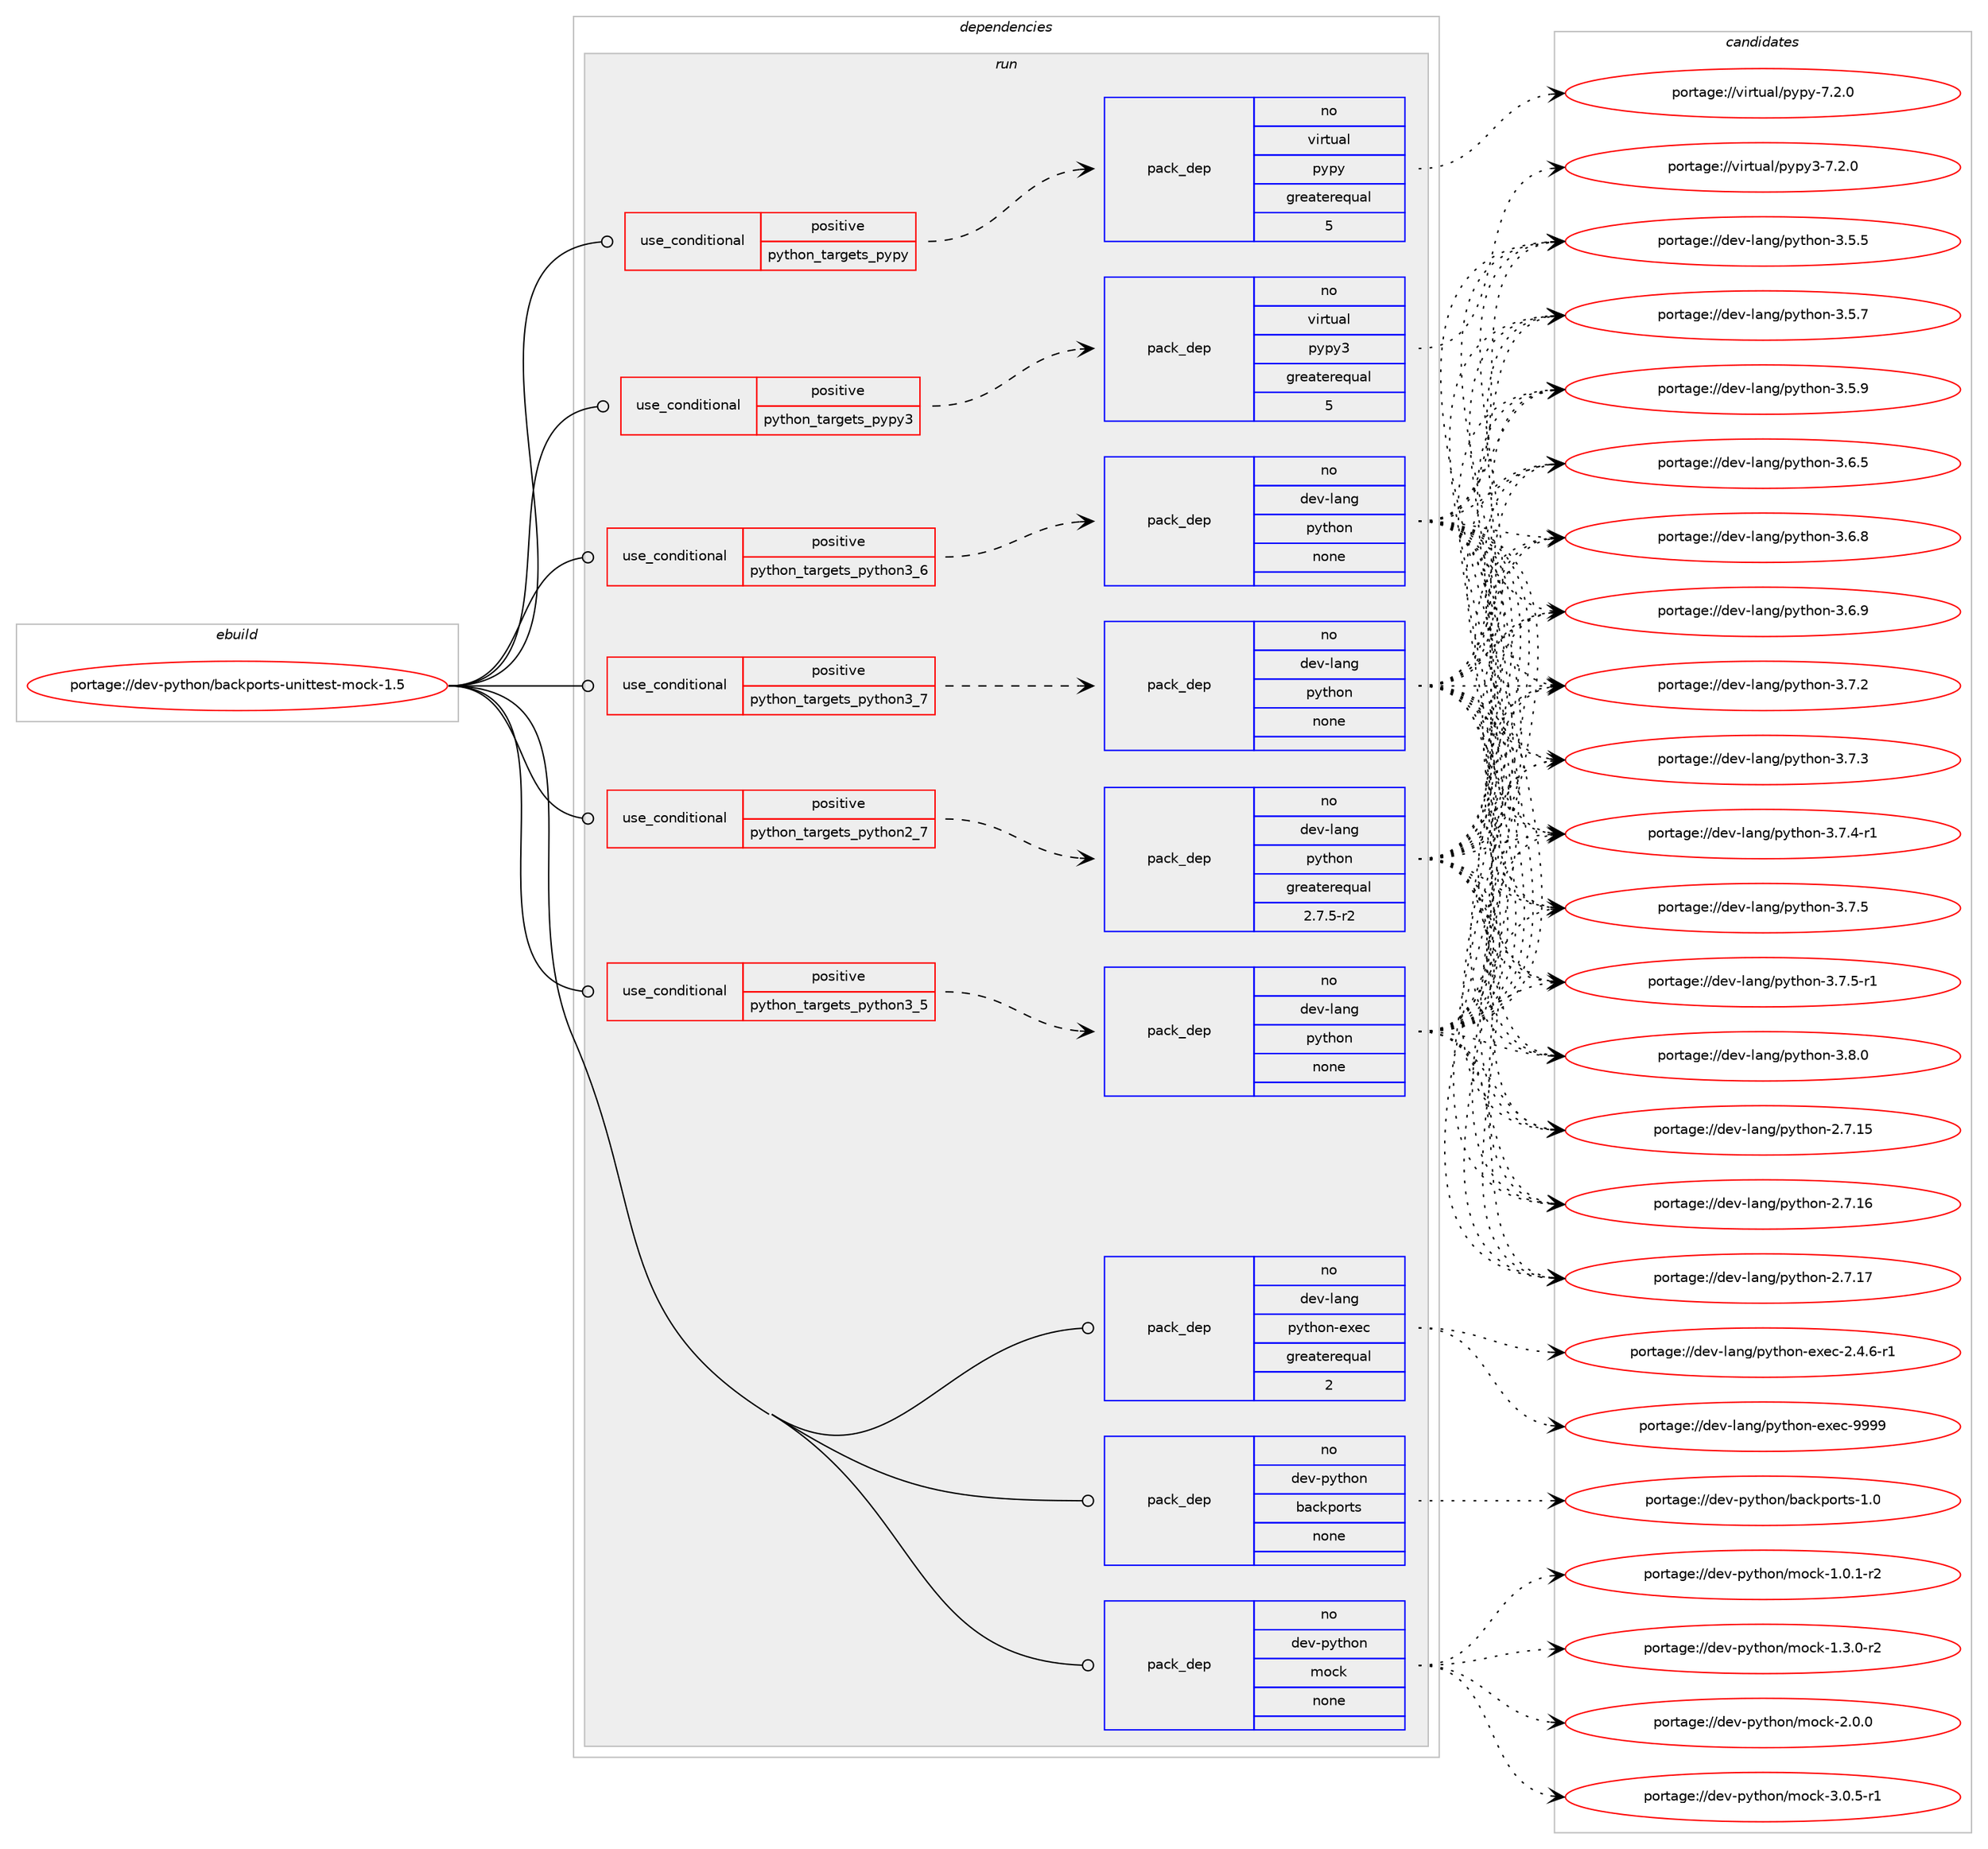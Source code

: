 digraph prolog {

# *************
# Graph options
# *************

newrank=true;
concentrate=true;
compound=true;
graph [rankdir=LR,fontname=Helvetica,fontsize=10,ranksep=1.5];#, ranksep=2.5, nodesep=0.2];
edge  [arrowhead=vee];
node  [fontname=Helvetica,fontsize=10];

# **********
# The ebuild
# **********

subgraph cluster_leftcol {
color=gray;
rank=same;
label=<<i>ebuild</i>>;
id [label="portage://dev-python/backports-unittest-mock-1.5", color=red, width=4, href="../dev-python/backports-unittest-mock-1.5.svg"];
}

# ****************
# The dependencies
# ****************

subgraph cluster_midcol {
color=gray;
label=<<i>dependencies</i>>;
subgraph cluster_compile {
fillcolor="#eeeeee";
style=filled;
label=<<i>compile</i>>;
}
subgraph cluster_compileandrun {
fillcolor="#eeeeee";
style=filled;
label=<<i>compile and run</i>>;
}
subgraph cluster_run {
fillcolor="#eeeeee";
style=filled;
label=<<i>run</i>>;
subgraph cond26029 {
dependency131152 [label=<<TABLE BORDER="0" CELLBORDER="1" CELLSPACING="0" CELLPADDING="4"><TR><TD ROWSPAN="3" CELLPADDING="10">use_conditional</TD></TR><TR><TD>positive</TD></TR><TR><TD>python_targets_pypy</TD></TR></TABLE>>, shape=none, color=red];
subgraph pack101816 {
dependency131153 [label=<<TABLE BORDER="0" CELLBORDER="1" CELLSPACING="0" CELLPADDING="4" WIDTH="220"><TR><TD ROWSPAN="6" CELLPADDING="30">pack_dep</TD></TR><TR><TD WIDTH="110">no</TD></TR><TR><TD>virtual</TD></TR><TR><TD>pypy</TD></TR><TR><TD>greaterequal</TD></TR><TR><TD>5</TD></TR></TABLE>>, shape=none, color=blue];
}
dependency131152:e -> dependency131153:w [weight=20,style="dashed",arrowhead="vee"];
}
id:e -> dependency131152:w [weight=20,style="solid",arrowhead="odot"];
subgraph cond26030 {
dependency131154 [label=<<TABLE BORDER="0" CELLBORDER="1" CELLSPACING="0" CELLPADDING="4"><TR><TD ROWSPAN="3" CELLPADDING="10">use_conditional</TD></TR><TR><TD>positive</TD></TR><TR><TD>python_targets_pypy3</TD></TR></TABLE>>, shape=none, color=red];
subgraph pack101817 {
dependency131155 [label=<<TABLE BORDER="0" CELLBORDER="1" CELLSPACING="0" CELLPADDING="4" WIDTH="220"><TR><TD ROWSPAN="6" CELLPADDING="30">pack_dep</TD></TR><TR><TD WIDTH="110">no</TD></TR><TR><TD>virtual</TD></TR><TR><TD>pypy3</TD></TR><TR><TD>greaterequal</TD></TR><TR><TD>5</TD></TR></TABLE>>, shape=none, color=blue];
}
dependency131154:e -> dependency131155:w [weight=20,style="dashed",arrowhead="vee"];
}
id:e -> dependency131154:w [weight=20,style="solid",arrowhead="odot"];
subgraph cond26031 {
dependency131156 [label=<<TABLE BORDER="0" CELLBORDER="1" CELLSPACING="0" CELLPADDING="4"><TR><TD ROWSPAN="3" CELLPADDING="10">use_conditional</TD></TR><TR><TD>positive</TD></TR><TR><TD>python_targets_python2_7</TD></TR></TABLE>>, shape=none, color=red];
subgraph pack101818 {
dependency131157 [label=<<TABLE BORDER="0" CELLBORDER="1" CELLSPACING="0" CELLPADDING="4" WIDTH="220"><TR><TD ROWSPAN="6" CELLPADDING="30">pack_dep</TD></TR><TR><TD WIDTH="110">no</TD></TR><TR><TD>dev-lang</TD></TR><TR><TD>python</TD></TR><TR><TD>greaterequal</TD></TR><TR><TD>2.7.5-r2</TD></TR></TABLE>>, shape=none, color=blue];
}
dependency131156:e -> dependency131157:w [weight=20,style="dashed",arrowhead="vee"];
}
id:e -> dependency131156:w [weight=20,style="solid",arrowhead="odot"];
subgraph cond26032 {
dependency131158 [label=<<TABLE BORDER="0" CELLBORDER="1" CELLSPACING="0" CELLPADDING="4"><TR><TD ROWSPAN="3" CELLPADDING="10">use_conditional</TD></TR><TR><TD>positive</TD></TR><TR><TD>python_targets_python3_5</TD></TR></TABLE>>, shape=none, color=red];
subgraph pack101819 {
dependency131159 [label=<<TABLE BORDER="0" CELLBORDER="1" CELLSPACING="0" CELLPADDING="4" WIDTH="220"><TR><TD ROWSPAN="6" CELLPADDING="30">pack_dep</TD></TR><TR><TD WIDTH="110">no</TD></TR><TR><TD>dev-lang</TD></TR><TR><TD>python</TD></TR><TR><TD>none</TD></TR><TR><TD></TD></TR></TABLE>>, shape=none, color=blue];
}
dependency131158:e -> dependency131159:w [weight=20,style="dashed",arrowhead="vee"];
}
id:e -> dependency131158:w [weight=20,style="solid",arrowhead="odot"];
subgraph cond26033 {
dependency131160 [label=<<TABLE BORDER="0" CELLBORDER="1" CELLSPACING="0" CELLPADDING="4"><TR><TD ROWSPAN="3" CELLPADDING="10">use_conditional</TD></TR><TR><TD>positive</TD></TR><TR><TD>python_targets_python3_6</TD></TR></TABLE>>, shape=none, color=red];
subgraph pack101820 {
dependency131161 [label=<<TABLE BORDER="0" CELLBORDER="1" CELLSPACING="0" CELLPADDING="4" WIDTH="220"><TR><TD ROWSPAN="6" CELLPADDING="30">pack_dep</TD></TR><TR><TD WIDTH="110">no</TD></TR><TR><TD>dev-lang</TD></TR><TR><TD>python</TD></TR><TR><TD>none</TD></TR><TR><TD></TD></TR></TABLE>>, shape=none, color=blue];
}
dependency131160:e -> dependency131161:w [weight=20,style="dashed",arrowhead="vee"];
}
id:e -> dependency131160:w [weight=20,style="solid",arrowhead="odot"];
subgraph cond26034 {
dependency131162 [label=<<TABLE BORDER="0" CELLBORDER="1" CELLSPACING="0" CELLPADDING="4"><TR><TD ROWSPAN="3" CELLPADDING="10">use_conditional</TD></TR><TR><TD>positive</TD></TR><TR><TD>python_targets_python3_7</TD></TR></TABLE>>, shape=none, color=red];
subgraph pack101821 {
dependency131163 [label=<<TABLE BORDER="0" CELLBORDER="1" CELLSPACING="0" CELLPADDING="4" WIDTH="220"><TR><TD ROWSPAN="6" CELLPADDING="30">pack_dep</TD></TR><TR><TD WIDTH="110">no</TD></TR><TR><TD>dev-lang</TD></TR><TR><TD>python</TD></TR><TR><TD>none</TD></TR><TR><TD></TD></TR></TABLE>>, shape=none, color=blue];
}
dependency131162:e -> dependency131163:w [weight=20,style="dashed",arrowhead="vee"];
}
id:e -> dependency131162:w [weight=20,style="solid",arrowhead="odot"];
subgraph pack101822 {
dependency131164 [label=<<TABLE BORDER="0" CELLBORDER="1" CELLSPACING="0" CELLPADDING="4" WIDTH="220"><TR><TD ROWSPAN="6" CELLPADDING="30">pack_dep</TD></TR><TR><TD WIDTH="110">no</TD></TR><TR><TD>dev-lang</TD></TR><TR><TD>python-exec</TD></TR><TR><TD>greaterequal</TD></TR><TR><TD>2</TD></TR></TABLE>>, shape=none, color=blue];
}
id:e -> dependency131164:w [weight=20,style="solid",arrowhead="odot"];
subgraph pack101823 {
dependency131165 [label=<<TABLE BORDER="0" CELLBORDER="1" CELLSPACING="0" CELLPADDING="4" WIDTH="220"><TR><TD ROWSPAN="6" CELLPADDING="30">pack_dep</TD></TR><TR><TD WIDTH="110">no</TD></TR><TR><TD>dev-python</TD></TR><TR><TD>backports</TD></TR><TR><TD>none</TD></TR><TR><TD></TD></TR></TABLE>>, shape=none, color=blue];
}
id:e -> dependency131165:w [weight=20,style="solid",arrowhead="odot"];
subgraph pack101824 {
dependency131166 [label=<<TABLE BORDER="0" CELLBORDER="1" CELLSPACING="0" CELLPADDING="4" WIDTH="220"><TR><TD ROWSPAN="6" CELLPADDING="30">pack_dep</TD></TR><TR><TD WIDTH="110">no</TD></TR><TR><TD>dev-python</TD></TR><TR><TD>mock</TD></TR><TR><TD>none</TD></TR><TR><TD></TD></TR></TABLE>>, shape=none, color=blue];
}
id:e -> dependency131166:w [weight=20,style="solid",arrowhead="odot"];
}
}

# **************
# The candidates
# **************

subgraph cluster_choices {
rank=same;
color=gray;
label=<<i>candidates</i>>;

subgraph choice101816 {
color=black;
nodesep=1;
choiceportage1181051141161179710847112121112121455546504648 [label="portage://virtual/pypy-7.2.0", color=red, width=4,href="../virtual/pypy-7.2.0.svg"];
dependency131153:e -> choiceportage1181051141161179710847112121112121455546504648:w [style=dotted,weight="100"];
}
subgraph choice101817 {
color=black;
nodesep=1;
choiceportage118105114116117971084711212111212151455546504648 [label="portage://virtual/pypy3-7.2.0", color=red, width=4,href="../virtual/pypy3-7.2.0.svg"];
dependency131155:e -> choiceportage118105114116117971084711212111212151455546504648:w [style=dotted,weight="100"];
}
subgraph choice101818 {
color=black;
nodesep=1;
choiceportage10010111845108971101034711212111610411111045504655464953 [label="portage://dev-lang/python-2.7.15", color=red, width=4,href="../dev-lang/python-2.7.15.svg"];
choiceportage10010111845108971101034711212111610411111045504655464954 [label="portage://dev-lang/python-2.7.16", color=red, width=4,href="../dev-lang/python-2.7.16.svg"];
choiceportage10010111845108971101034711212111610411111045504655464955 [label="portage://dev-lang/python-2.7.17", color=red, width=4,href="../dev-lang/python-2.7.17.svg"];
choiceportage100101118451089711010347112121116104111110455146534653 [label="portage://dev-lang/python-3.5.5", color=red, width=4,href="../dev-lang/python-3.5.5.svg"];
choiceportage100101118451089711010347112121116104111110455146534655 [label="portage://dev-lang/python-3.5.7", color=red, width=4,href="../dev-lang/python-3.5.7.svg"];
choiceportage100101118451089711010347112121116104111110455146534657 [label="portage://dev-lang/python-3.5.9", color=red, width=4,href="../dev-lang/python-3.5.9.svg"];
choiceportage100101118451089711010347112121116104111110455146544653 [label="portage://dev-lang/python-3.6.5", color=red, width=4,href="../dev-lang/python-3.6.5.svg"];
choiceportage100101118451089711010347112121116104111110455146544656 [label="portage://dev-lang/python-3.6.8", color=red, width=4,href="../dev-lang/python-3.6.8.svg"];
choiceportage100101118451089711010347112121116104111110455146544657 [label="portage://dev-lang/python-3.6.9", color=red, width=4,href="../dev-lang/python-3.6.9.svg"];
choiceportage100101118451089711010347112121116104111110455146554650 [label="portage://dev-lang/python-3.7.2", color=red, width=4,href="../dev-lang/python-3.7.2.svg"];
choiceportage100101118451089711010347112121116104111110455146554651 [label="portage://dev-lang/python-3.7.3", color=red, width=4,href="../dev-lang/python-3.7.3.svg"];
choiceportage1001011184510897110103471121211161041111104551465546524511449 [label="portage://dev-lang/python-3.7.4-r1", color=red, width=4,href="../dev-lang/python-3.7.4-r1.svg"];
choiceportage100101118451089711010347112121116104111110455146554653 [label="portage://dev-lang/python-3.7.5", color=red, width=4,href="../dev-lang/python-3.7.5.svg"];
choiceportage1001011184510897110103471121211161041111104551465546534511449 [label="portage://dev-lang/python-3.7.5-r1", color=red, width=4,href="../dev-lang/python-3.7.5-r1.svg"];
choiceportage100101118451089711010347112121116104111110455146564648 [label="portage://dev-lang/python-3.8.0", color=red, width=4,href="../dev-lang/python-3.8.0.svg"];
dependency131157:e -> choiceportage10010111845108971101034711212111610411111045504655464953:w [style=dotted,weight="100"];
dependency131157:e -> choiceportage10010111845108971101034711212111610411111045504655464954:w [style=dotted,weight="100"];
dependency131157:e -> choiceportage10010111845108971101034711212111610411111045504655464955:w [style=dotted,weight="100"];
dependency131157:e -> choiceportage100101118451089711010347112121116104111110455146534653:w [style=dotted,weight="100"];
dependency131157:e -> choiceportage100101118451089711010347112121116104111110455146534655:w [style=dotted,weight="100"];
dependency131157:e -> choiceportage100101118451089711010347112121116104111110455146534657:w [style=dotted,weight="100"];
dependency131157:e -> choiceportage100101118451089711010347112121116104111110455146544653:w [style=dotted,weight="100"];
dependency131157:e -> choiceportage100101118451089711010347112121116104111110455146544656:w [style=dotted,weight="100"];
dependency131157:e -> choiceportage100101118451089711010347112121116104111110455146544657:w [style=dotted,weight="100"];
dependency131157:e -> choiceportage100101118451089711010347112121116104111110455146554650:w [style=dotted,weight="100"];
dependency131157:e -> choiceportage100101118451089711010347112121116104111110455146554651:w [style=dotted,weight="100"];
dependency131157:e -> choiceportage1001011184510897110103471121211161041111104551465546524511449:w [style=dotted,weight="100"];
dependency131157:e -> choiceportage100101118451089711010347112121116104111110455146554653:w [style=dotted,weight="100"];
dependency131157:e -> choiceportage1001011184510897110103471121211161041111104551465546534511449:w [style=dotted,weight="100"];
dependency131157:e -> choiceportage100101118451089711010347112121116104111110455146564648:w [style=dotted,weight="100"];
}
subgraph choice101819 {
color=black;
nodesep=1;
choiceportage10010111845108971101034711212111610411111045504655464953 [label="portage://dev-lang/python-2.7.15", color=red, width=4,href="../dev-lang/python-2.7.15.svg"];
choiceportage10010111845108971101034711212111610411111045504655464954 [label="portage://dev-lang/python-2.7.16", color=red, width=4,href="../dev-lang/python-2.7.16.svg"];
choiceportage10010111845108971101034711212111610411111045504655464955 [label="portage://dev-lang/python-2.7.17", color=red, width=4,href="../dev-lang/python-2.7.17.svg"];
choiceportage100101118451089711010347112121116104111110455146534653 [label="portage://dev-lang/python-3.5.5", color=red, width=4,href="../dev-lang/python-3.5.5.svg"];
choiceportage100101118451089711010347112121116104111110455146534655 [label="portage://dev-lang/python-3.5.7", color=red, width=4,href="../dev-lang/python-3.5.7.svg"];
choiceportage100101118451089711010347112121116104111110455146534657 [label="portage://dev-lang/python-3.5.9", color=red, width=4,href="../dev-lang/python-3.5.9.svg"];
choiceportage100101118451089711010347112121116104111110455146544653 [label="portage://dev-lang/python-3.6.5", color=red, width=4,href="../dev-lang/python-3.6.5.svg"];
choiceportage100101118451089711010347112121116104111110455146544656 [label="portage://dev-lang/python-3.6.8", color=red, width=4,href="../dev-lang/python-3.6.8.svg"];
choiceportage100101118451089711010347112121116104111110455146544657 [label="portage://dev-lang/python-3.6.9", color=red, width=4,href="../dev-lang/python-3.6.9.svg"];
choiceportage100101118451089711010347112121116104111110455146554650 [label="portage://dev-lang/python-3.7.2", color=red, width=4,href="../dev-lang/python-3.7.2.svg"];
choiceportage100101118451089711010347112121116104111110455146554651 [label="portage://dev-lang/python-3.7.3", color=red, width=4,href="../dev-lang/python-3.7.3.svg"];
choiceportage1001011184510897110103471121211161041111104551465546524511449 [label="portage://dev-lang/python-3.7.4-r1", color=red, width=4,href="../dev-lang/python-3.7.4-r1.svg"];
choiceportage100101118451089711010347112121116104111110455146554653 [label="portage://dev-lang/python-3.7.5", color=red, width=4,href="../dev-lang/python-3.7.5.svg"];
choiceportage1001011184510897110103471121211161041111104551465546534511449 [label="portage://dev-lang/python-3.7.5-r1", color=red, width=4,href="../dev-lang/python-3.7.5-r1.svg"];
choiceportage100101118451089711010347112121116104111110455146564648 [label="portage://dev-lang/python-3.8.0", color=red, width=4,href="../dev-lang/python-3.8.0.svg"];
dependency131159:e -> choiceportage10010111845108971101034711212111610411111045504655464953:w [style=dotted,weight="100"];
dependency131159:e -> choiceportage10010111845108971101034711212111610411111045504655464954:w [style=dotted,weight="100"];
dependency131159:e -> choiceportage10010111845108971101034711212111610411111045504655464955:w [style=dotted,weight="100"];
dependency131159:e -> choiceportage100101118451089711010347112121116104111110455146534653:w [style=dotted,weight="100"];
dependency131159:e -> choiceportage100101118451089711010347112121116104111110455146534655:w [style=dotted,weight="100"];
dependency131159:e -> choiceportage100101118451089711010347112121116104111110455146534657:w [style=dotted,weight="100"];
dependency131159:e -> choiceportage100101118451089711010347112121116104111110455146544653:w [style=dotted,weight="100"];
dependency131159:e -> choiceportage100101118451089711010347112121116104111110455146544656:w [style=dotted,weight="100"];
dependency131159:e -> choiceportage100101118451089711010347112121116104111110455146544657:w [style=dotted,weight="100"];
dependency131159:e -> choiceportage100101118451089711010347112121116104111110455146554650:w [style=dotted,weight="100"];
dependency131159:e -> choiceportage100101118451089711010347112121116104111110455146554651:w [style=dotted,weight="100"];
dependency131159:e -> choiceportage1001011184510897110103471121211161041111104551465546524511449:w [style=dotted,weight="100"];
dependency131159:e -> choiceportage100101118451089711010347112121116104111110455146554653:w [style=dotted,weight="100"];
dependency131159:e -> choiceportage1001011184510897110103471121211161041111104551465546534511449:w [style=dotted,weight="100"];
dependency131159:e -> choiceportage100101118451089711010347112121116104111110455146564648:w [style=dotted,weight="100"];
}
subgraph choice101820 {
color=black;
nodesep=1;
choiceportage10010111845108971101034711212111610411111045504655464953 [label="portage://dev-lang/python-2.7.15", color=red, width=4,href="../dev-lang/python-2.7.15.svg"];
choiceportage10010111845108971101034711212111610411111045504655464954 [label="portage://dev-lang/python-2.7.16", color=red, width=4,href="../dev-lang/python-2.7.16.svg"];
choiceportage10010111845108971101034711212111610411111045504655464955 [label="portage://dev-lang/python-2.7.17", color=red, width=4,href="../dev-lang/python-2.7.17.svg"];
choiceportage100101118451089711010347112121116104111110455146534653 [label="portage://dev-lang/python-3.5.5", color=red, width=4,href="../dev-lang/python-3.5.5.svg"];
choiceportage100101118451089711010347112121116104111110455146534655 [label="portage://dev-lang/python-3.5.7", color=red, width=4,href="../dev-lang/python-3.5.7.svg"];
choiceportage100101118451089711010347112121116104111110455146534657 [label="portage://dev-lang/python-3.5.9", color=red, width=4,href="../dev-lang/python-3.5.9.svg"];
choiceportage100101118451089711010347112121116104111110455146544653 [label="portage://dev-lang/python-3.6.5", color=red, width=4,href="../dev-lang/python-3.6.5.svg"];
choiceportage100101118451089711010347112121116104111110455146544656 [label="portage://dev-lang/python-3.6.8", color=red, width=4,href="../dev-lang/python-3.6.8.svg"];
choiceportage100101118451089711010347112121116104111110455146544657 [label="portage://dev-lang/python-3.6.9", color=red, width=4,href="../dev-lang/python-3.6.9.svg"];
choiceportage100101118451089711010347112121116104111110455146554650 [label="portage://dev-lang/python-3.7.2", color=red, width=4,href="../dev-lang/python-3.7.2.svg"];
choiceportage100101118451089711010347112121116104111110455146554651 [label="portage://dev-lang/python-3.7.3", color=red, width=4,href="../dev-lang/python-3.7.3.svg"];
choiceportage1001011184510897110103471121211161041111104551465546524511449 [label="portage://dev-lang/python-3.7.4-r1", color=red, width=4,href="../dev-lang/python-3.7.4-r1.svg"];
choiceportage100101118451089711010347112121116104111110455146554653 [label="portage://dev-lang/python-3.7.5", color=red, width=4,href="../dev-lang/python-3.7.5.svg"];
choiceportage1001011184510897110103471121211161041111104551465546534511449 [label="portage://dev-lang/python-3.7.5-r1", color=red, width=4,href="../dev-lang/python-3.7.5-r1.svg"];
choiceportage100101118451089711010347112121116104111110455146564648 [label="portage://dev-lang/python-3.8.0", color=red, width=4,href="../dev-lang/python-3.8.0.svg"];
dependency131161:e -> choiceportage10010111845108971101034711212111610411111045504655464953:w [style=dotted,weight="100"];
dependency131161:e -> choiceportage10010111845108971101034711212111610411111045504655464954:w [style=dotted,weight="100"];
dependency131161:e -> choiceportage10010111845108971101034711212111610411111045504655464955:w [style=dotted,weight="100"];
dependency131161:e -> choiceportage100101118451089711010347112121116104111110455146534653:w [style=dotted,weight="100"];
dependency131161:e -> choiceportage100101118451089711010347112121116104111110455146534655:w [style=dotted,weight="100"];
dependency131161:e -> choiceportage100101118451089711010347112121116104111110455146534657:w [style=dotted,weight="100"];
dependency131161:e -> choiceportage100101118451089711010347112121116104111110455146544653:w [style=dotted,weight="100"];
dependency131161:e -> choiceportage100101118451089711010347112121116104111110455146544656:w [style=dotted,weight="100"];
dependency131161:e -> choiceportage100101118451089711010347112121116104111110455146544657:w [style=dotted,weight="100"];
dependency131161:e -> choiceportage100101118451089711010347112121116104111110455146554650:w [style=dotted,weight="100"];
dependency131161:e -> choiceportage100101118451089711010347112121116104111110455146554651:w [style=dotted,weight="100"];
dependency131161:e -> choiceportage1001011184510897110103471121211161041111104551465546524511449:w [style=dotted,weight="100"];
dependency131161:e -> choiceportage100101118451089711010347112121116104111110455146554653:w [style=dotted,weight="100"];
dependency131161:e -> choiceportage1001011184510897110103471121211161041111104551465546534511449:w [style=dotted,weight="100"];
dependency131161:e -> choiceportage100101118451089711010347112121116104111110455146564648:w [style=dotted,weight="100"];
}
subgraph choice101821 {
color=black;
nodesep=1;
choiceportage10010111845108971101034711212111610411111045504655464953 [label="portage://dev-lang/python-2.7.15", color=red, width=4,href="../dev-lang/python-2.7.15.svg"];
choiceportage10010111845108971101034711212111610411111045504655464954 [label="portage://dev-lang/python-2.7.16", color=red, width=4,href="../dev-lang/python-2.7.16.svg"];
choiceportage10010111845108971101034711212111610411111045504655464955 [label="portage://dev-lang/python-2.7.17", color=red, width=4,href="../dev-lang/python-2.7.17.svg"];
choiceportage100101118451089711010347112121116104111110455146534653 [label="portage://dev-lang/python-3.5.5", color=red, width=4,href="../dev-lang/python-3.5.5.svg"];
choiceportage100101118451089711010347112121116104111110455146534655 [label="portage://dev-lang/python-3.5.7", color=red, width=4,href="../dev-lang/python-3.5.7.svg"];
choiceportage100101118451089711010347112121116104111110455146534657 [label="portage://dev-lang/python-3.5.9", color=red, width=4,href="../dev-lang/python-3.5.9.svg"];
choiceportage100101118451089711010347112121116104111110455146544653 [label="portage://dev-lang/python-3.6.5", color=red, width=4,href="../dev-lang/python-3.6.5.svg"];
choiceportage100101118451089711010347112121116104111110455146544656 [label="portage://dev-lang/python-3.6.8", color=red, width=4,href="../dev-lang/python-3.6.8.svg"];
choiceportage100101118451089711010347112121116104111110455146544657 [label="portage://dev-lang/python-3.6.9", color=red, width=4,href="../dev-lang/python-3.6.9.svg"];
choiceportage100101118451089711010347112121116104111110455146554650 [label="portage://dev-lang/python-3.7.2", color=red, width=4,href="../dev-lang/python-3.7.2.svg"];
choiceportage100101118451089711010347112121116104111110455146554651 [label="portage://dev-lang/python-3.7.3", color=red, width=4,href="../dev-lang/python-3.7.3.svg"];
choiceportage1001011184510897110103471121211161041111104551465546524511449 [label="portage://dev-lang/python-3.7.4-r1", color=red, width=4,href="../dev-lang/python-3.7.4-r1.svg"];
choiceportage100101118451089711010347112121116104111110455146554653 [label="portage://dev-lang/python-3.7.5", color=red, width=4,href="../dev-lang/python-3.7.5.svg"];
choiceportage1001011184510897110103471121211161041111104551465546534511449 [label="portage://dev-lang/python-3.7.5-r1", color=red, width=4,href="../dev-lang/python-3.7.5-r1.svg"];
choiceportage100101118451089711010347112121116104111110455146564648 [label="portage://dev-lang/python-3.8.0", color=red, width=4,href="../dev-lang/python-3.8.0.svg"];
dependency131163:e -> choiceportage10010111845108971101034711212111610411111045504655464953:w [style=dotted,weight="100"];
dependency131163:e -> choiceportage10010111845108971101034711212111610411111045504655464954:w [style=dotted,weight="100"];
dependency131163:e -> choiceportage10010111845108971101034711212111610411111045504655464955:w [style=dotted,weight="100"];
dependency131163:e -> choiceportage100101118451089711010347112121116104111110455146534653:w [style=dotted,weight="100"];
dependency131163:e -> choiceportage100101118451089711010347112121116104111110455146534655:w [style=dotted,weight="100"];
dependency131163:e -> choiceportage100101118451089711010347112121116104111110455146534657:w [style=dotted,weight="100"];
dependency131163:e -> choiceportage100101118451089711010347112121116104111110455146544653:w [style=dotted,weight="100"];
dependency131163:e -> choiceportage100101118451089711010347112121116104111110455146544656:w [style=dotted,weight="100"];
dependency131163:e -> choiceportage100101118451089711010347112121116104111110455146544657:w [style=dotted,weight="100"];
dependency131163:e -> choiceportage100101118451089711010347112121116104111110455146554650:w [style=dotted,weight="100"];
dependency131163:e -> choiceportage100101118451089711010347112121116104111110455146554651:w [style=dotted,weight="100"];
dependency131163:e -> choiceportage1001011184510897110103471121211161041111104551465546524511449:w [style=dotted,weight="100"];
dependency131163:e -> choiceportage100101118451089711010347112121116104111110455146554653:w [style=dotted,weight="100"];
dependency131163:e -> choiceportage1001011184510897110103471121211161041111104551465546534511449:w [style=dotted,weight="100"];
dependency131163:e -> choiceportage100101118451089711010347112121116104111110455146564648:w [style=dotted,weight="100"];
}
subgraph choice101822 {
color=black;
nodesep=1;
choiceportage10010111845108971101034711212111610411111045101120101994550465246544511449 [label="portage://dev-lang/python-exec-2.4.6-r1", color=red, width=4,href="../dev-lang/python-exec-2.4.6-r1.svg"];
choiceportage10010111845108971101034711212111610411111045101120101994557575757 [label="portage://dev-lang/python-exec-9999", color=red, width=4,href="../dev-lang/python-exec-9999.svg"];
dependency131164:e -> choiceportage10010111845108971101034711212111610411111045101120101994550465246544511449:w [style=dotted,weight="100"];
dependency131164:e -> choiceportage10010111845108971101034711212111610411111045101120101994557575757:w [style=dotted,weight="100"];
}
subgraph choice101823 {
color=black;
nodesep=1;
choiceportage100101118451121211161041111104798979910711211111411611545494648 [label="portage://dev-python/backports-1.0", color=red, width=4,href="../dev-python/backports-1.0.svg"];
dependency131165:e -> choiceportage100101118451121211161041111104798979910711211111411611545494648:w [style=dotted,weight="100"];
}
subgraph choice101824 {
color=black;
nodesep=1;
choiceportage1001011184511212111610411111047109111991074549464846494511450 [label="portage://dev-python/mock-1.0.1-r2", color=red, width=4,href="../dev-python/mock-1.0.1-r2.svg"];
choiceportage1001011184511212111610411111047109111991074549465146484511450 [label="portage://dev-python/mock-1.3.0-r2", color=red, width=4,href="../dev-python/mock-1.3.0-r2.svg"];
choiceportage100101118451121211161041111104710911199107455046484648 [label="portage://dev-python/mock-2.0.0", color=red, width=4,href="../dev-python/mock-2.0.0.svg"];
choiceportage1001011184511212111610411111047109111991074551464846534511449 [label="portage://dev-python/mock-3.0.5-r1", color=red, width=4,href="../dev-python/mock-3.0.5-r1.svg"];
dependency131166:e -> choiceportage1001011184511212111610411111047109111991074549464846494511450:w [style=dotted,weight="100"];
dependency131166:e -> choiceportage1001011184511212111610411111047109111991074549465146484511450:w [style=dotted,weight="100"];
dependency131166:e -> choiceportage100101118451121211161041111104710911199107455046484648:w [style=dotted,weight="100"];
dependency131166:e -> choiceportage1001011184511212111610411111047109111991074551464846534511449:w [style=dotted,weight="100"];
}
}

}
